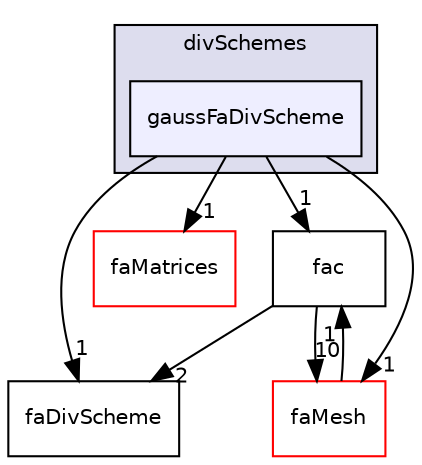 digraph "src/finiteArea/finiteArea/divSchemes/gaussFaDivScheme" {
  bgcolor=transparent;
  compound=true
  node [ fontsize="10", fontname="Helvetica"];
  edge [ labelfontsize="10", labelfontname="Helvetica"];
  subgraph clusterdir_c621074cc8ff55f77dd04e491431bd1a {
    graph [ bgcolor="#ddddee", pencolor="black", label="divSchemes" fontname="Helvetica", fontsize="10", URL="dir_c621074cc8ff55f77dd04e491431bd1a.html"]
  dir_2aaaee4a7ba0c61407c7144104bd8eea [shape=box, label="gaussFaDivScheme", style="filled", fillcolor="#eeeeff", pencolor="black", URL="dir_2aaaee4a7ba0c61407c7144104bd8eea.html"];
  }
  dir_938c90acc621d7611408a343e7f627b6 [shape=box label="faDivScheme" URL="dir_938c90acc621d7611408a343e7f627b6.html"];
  dir_11fa0d52a0a43d2db65b942bd42d04b1 [shape=box label="faMatrices" color="red" URL="dir_11fa0d52a0a43d2db65b942bd42d04b1.html"];
  dir_15aafd37ee87fbe9911ba23e923cc2c7 [shape=box label="fac" URL="dir_15aafd37ee87fbe9911ba23e923cc2c7.html"];
  dir_f14612db68a06d13a87d37d60dc895d5 [shape=box label="faMesh" color="red" URL="dir_f14612db68a06d13a87d37d60dc895d5.html"];
  dir_2aaaee4a7ba0c61407c7144104bd8eea->dir_938c90acc621d7611408a343e7f627b6 [headlabel="1", labeldistance=1.5 headhref="dir_000787_000786.html"];
  dir_2aaaee4a7ba0c61407c7144104bd8eea->dir_11fa0d52a0a43d2db65b942bd42d04b1 [headlabel="1", labeldistance=1.5 headhref="dir_000787_000716.html"];
  dir_2aaaee4a7ba0c61407c7144104bd8eea->dir_15aafd37ee87fbe9911ba23e923cc2c7 [headlabel="1", labeldistance=1.5 headhref="dir_000787_000789.html"];
  dir_2aaaee4a7ba0c61407c7144104bd8eea->dir_f14612db68a06d13a87d37d60dc895d5 [headlabel="1", labeldistance=1.5 headhref="dir_000787_000719.html"];
  dir_15aafd37ee87fbe9911ba23e923cc2c7->dir_938c90acc621d7611408a343e7f627b6 [headlabel="2", labeldistance=1.5 headhref="dir_000789_000786.html"];
  dir_15aafd37ee87fbe9911ba23e923cc2c7->dir_f14612db68a06d13a87d37d60dc895d5 [headlabel="10", labeldistance=1.5 headhref="dir_000789_000719.html"];
  dir_f14612db68a06d13a87d37d60dc895d5->dir_15aafd37ee87fbe9911ba23e923cc2c7 [headlabel="1", labeldistance=1.5 headhref="dir_000719_000789.html"];
}
